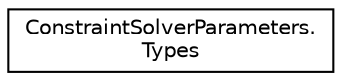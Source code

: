 digraph "Graphical Class Hierarchy"
{
 // LATEX_PDF_SIZE
  edge [fontname="Helvetica",fontsize="10",labelfontname="Helvetica",labelfontsize="10"];
  node [fontname="Helvetica",fontsize="10",shape=record];
  rankdir="LR";
  Node0 [label="ConstraintSolverParameters.\lTypes",height=0.2,width=0.4,color="black", fillcolor="white", style="filled",URL="$classGoogle_1_1OrTools_1_1ConstraintSolver_1_1ConstraintSolverParameters_1_1Types.html",tooltip="Container for nested types declared in the ConstraintSolverParameters message type."];
}
